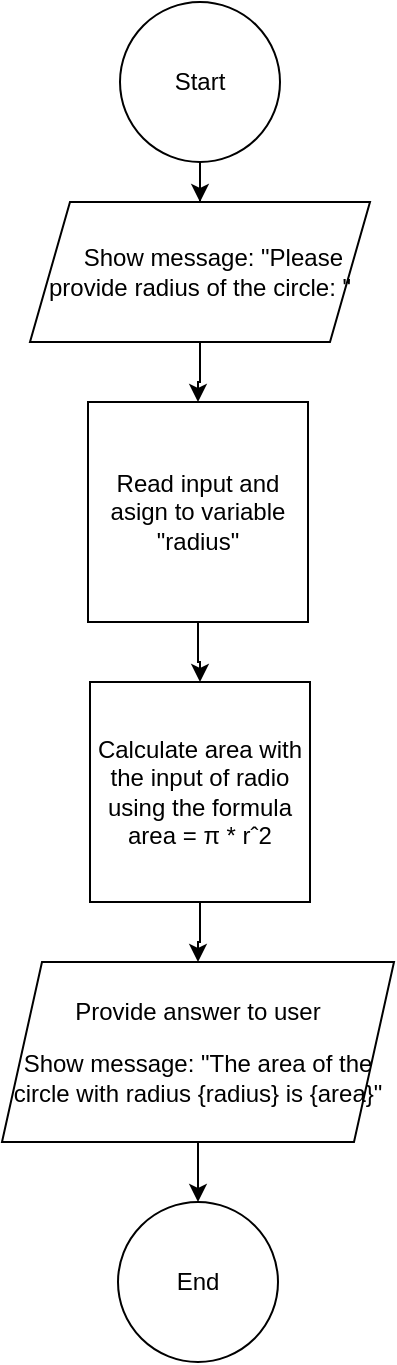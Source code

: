 <mxfile version="26.0.11">
  <diagram name="Page-1" id="AIX3xPPZdVhq_dtJ6PmJ">
    <mxGraphModel dx="954" dy="496" grid="1" gridSize="10" guides="1" tooltips="1" connect="1" arrows="1" fold="1" page="1" pageScale="1" pageWidth="827" pageHeight="1169" math="0" shadow="0">
      <root>
        <mxCell id="0" />
        <mxCell id="1" parent="0" />
        <mxCell id="xXVtpjbYyXtVZbInVx_Z-10" value="" style="edgeStyle=orthogonalEdgeStyle;rounded=0;orthogonalLoop=1;jettySize=auto;html=1;" edge="1" parent="1" source="xXVtpjbYyXtVZbInVx_Z-2" target="xXVtpjbYyXtVZbInVx_Z-3">
          <mxGeometry relative="1" as="geometry" />
        </mxCell>
        <mxCell id="xXVtpjbYyXtVZbInVx_Z-2" value="&amp;nbsp; &amp;nbsp; Show message: &quot;Please provide radius of the circle: &quot;" style="shape=parallelogram;perimeter=parallelogramPerimeter;whiteSpace=wrap;html=1;fixedSize=1;" vertex="1" parent="1">
          <mxGeometry x="315" y="190" width="170" height="70" as="geometry" />
        </mxCell>
        <mxCell id="xXVtpjbYyXtVZbInVx_Z-15" value="" style="edgeStyle=orthogonalEdgeStyle;rounded=0;orthogonalLoop=1;jettySize=auto;html=1;" edge="1" parent="1" source="xXVtpjbYyXtVZbInVx_Z-3" target="xXVtpjbYyXtVZbInVx_Z-4">
          <mxGeometry relative="1" as="geometry" />
        </mxCell>
        <mxCell id="xXVtpjbYyXtVZbInVx_Z-3" value="Read input and asign to variable &quot;radius&quot;" style="whiteSpace=wrap;html=1;aspect=fixed;" vertex="1" parent="1">
          <mxGeometry x="344" y="290" width="110" height="110" as="geometry" />
        </mxCell>
        <mxCell id="xXVtpjbYyXtVZbInVx_Z-16" value="" style="edgeStyle=orthogonalEdgeStyle;rounded=0;orthogonalLoop=1;jettySize=auto;html=1;" edge="1" parent="1" source="xXVtpjbYyXtVZbInVx_Z-4" target="xXVtpjbYyXtVZbInVx_Z-5">
          <mxGeometry relative="1" as="geometry" />
        </mxCell>
        <mxCell id="xXVtpjbYyXtVZbInVx_Z-4" value="&lt;meta charset=&quot;utf-8&quot;&gt;Calculate area with the input of radio using the formula area = π * rˆ2" style="whiteSpace=wrap;html=1;aspect=fixed;" vertex="1" parent="1">
          <mxGeometry x="345" y="430" width="110" height="110" as="geometry" />
        </mxCell>
        <mxCell id="xXVtpjbYyXtVZbInVx_Z-17" value="" style="edgeStyle=orthogonalEdgeStyle;rounded=0;orthogonalLoop=1;jettySize=auto;html=1;" edge="1" parent="1" source="xXVtpjbYyXtVZbInVx_Z-5" target="xXVtpjbYyXtVZbInVx_Z-6">
          <mxGeometry relative="1" as="geometry" />
        </mxCell>
        <mxCell id="xXVtpjbYyXtVZbInVx_Z-5" value="&lt;p&gt;Provide answer to user&lt;/p&gt;&lt;p&gt;    Show message: &quot;The area of the circle with radius {radius} is {area}&quot;&lt;/p&gt;" style="shape=parallelogram;perimeter=parallelogramPerimeter;whiteSpace=wrap;html=1;fixedSize=1;" vertex="1" parent="1">
          <mxGeometry x="301" y="570" width="196" height="90" as="geometry" />
        </mxCell>
        <mxCell id="xXVtpjbYyXtVZbInVx_Z-6" value="End" style="ellipse;whiteSpace=wrap;html=1;aspect=fixed;" vertex="1" parent="1">
          <mxGeometry x="359" y="690" width="80" height="80" as="geometry" />
        </mxCell>
        <mxCell id="xXVtpjbYyXtVZbInVx_Z-11" value="" style="edgeStyle=orthogonalEdgeStyle;rounded=0;orthogonalLoop=1;jettySize=auto;html=1;" edge="1" parent="1" source="xXVtpjbYyXtVZbInVx_Z-7" target="xXVtpjbYyXtVZbInVx_Z-2">
          <mxGeometry relative="1" as="geometry" />
        </mxCell>
        <mxCell id="xXVtpjbYyXtVZbInVx_Z-7" value="Start" style="ellipse;whiteSpace=wrap;html=1;aspect=fixed;" vertex="1" parent="1">
          <mxGeometry x="360" y="90" width="80" height="80" as="geometry" />
        </mxCell>
      </root>
    </mxGraphModel>
  </diagram>
</mxfile>
